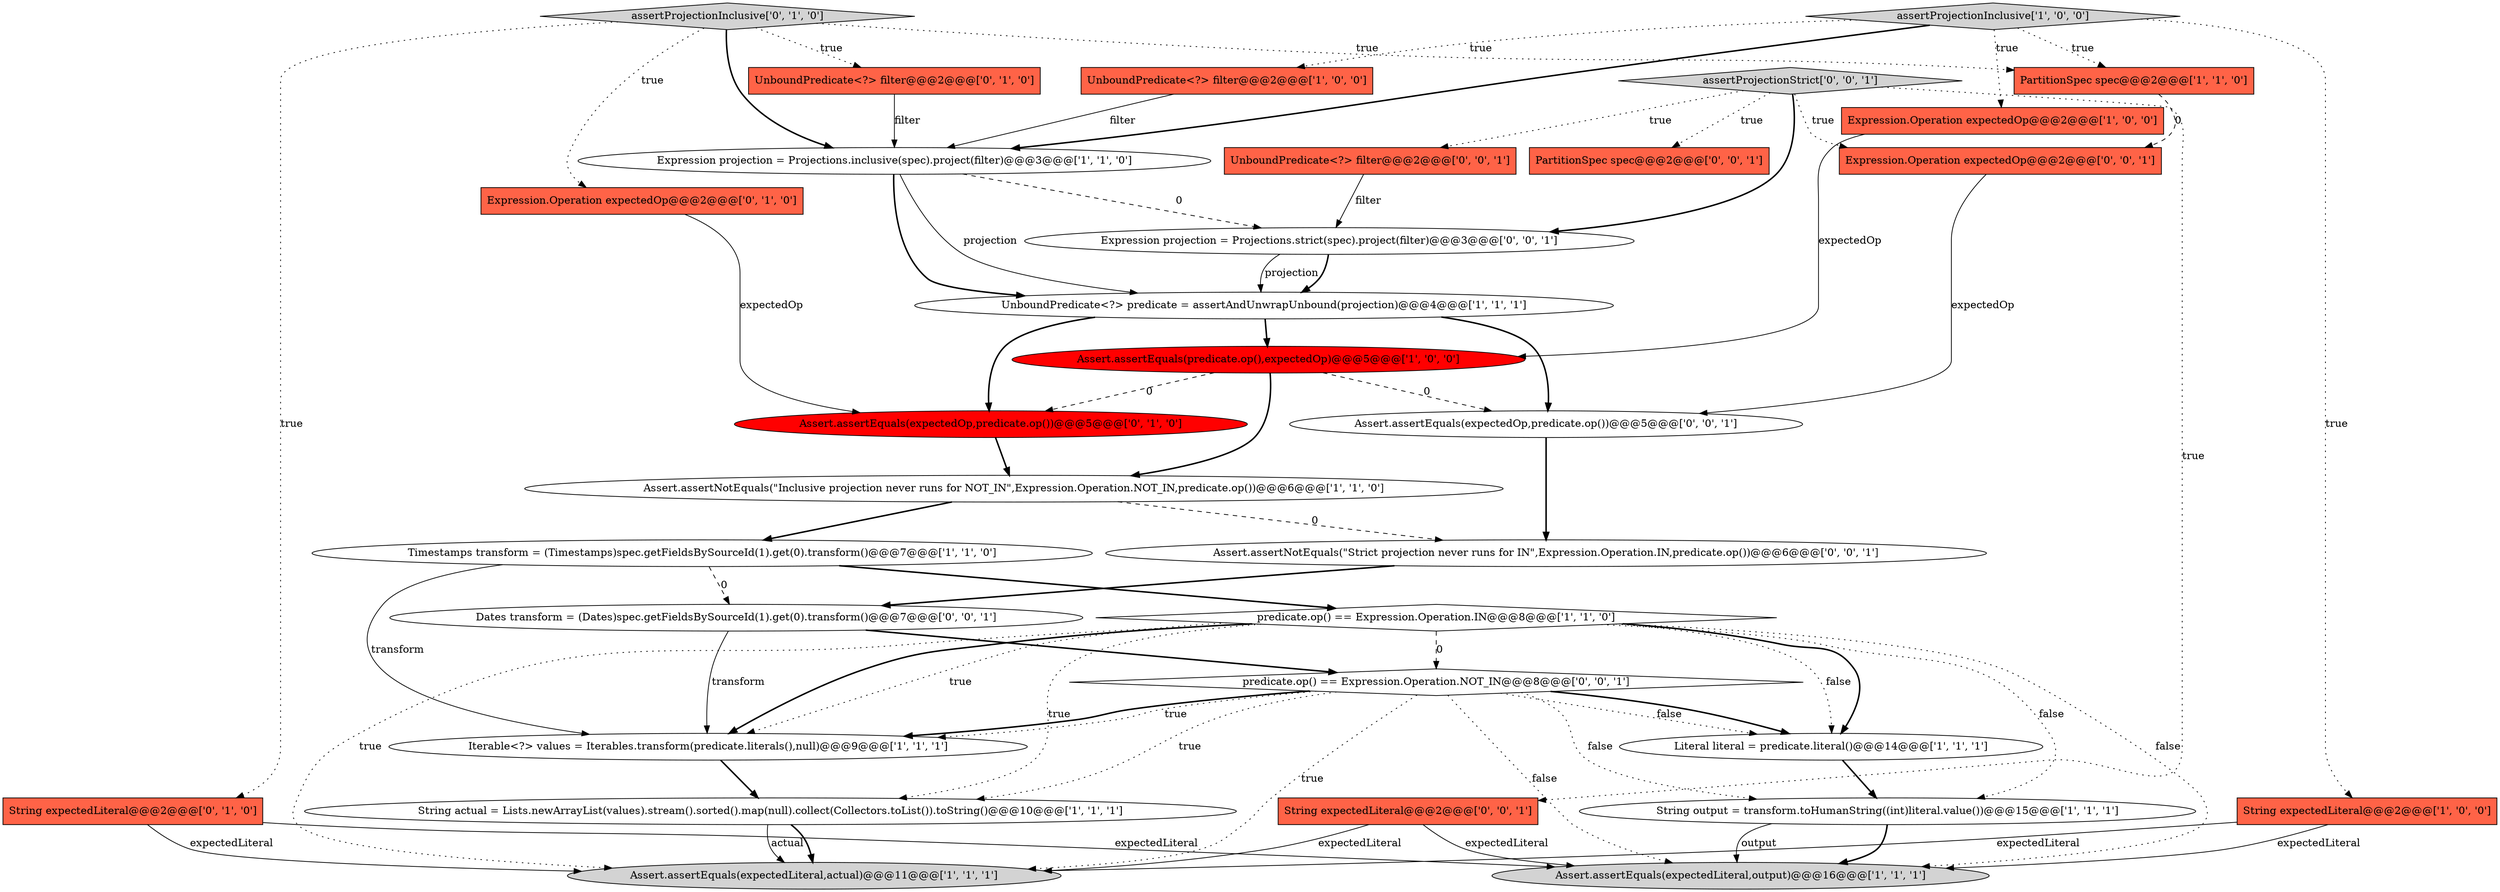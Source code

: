 digraph {
31 [style = filled, label = "Dates transform = (Dates)spec.getFieldsBySourceId(1).get(0).transform()@@@7@@@['0', '0', '1']", fillcolor = white, shape = ellipse image = "AAA0AAABBB3BBB"];
20 [style = filled, label = "Expression.Operation expectedOp@@@2@@@['0', '1', '0']", fillcolor = tomato, shape = box image = "AAA0AAABBB2BBB"];
5 [style = filled, label = "Expression projection = Projections.inclusive(spec).project(filter)@@@3@@@['1', '1', '0']", fillcolor = white, shape = ellipse image = "AAA0AAABBB1BBB"];
4 [style = filled, label = "String actual = Lists.newArrayList(values).stream().sorted().map(null).collect(Collectors.toList()).toString()@@@10@@@['1', '1', '1']", fillcolor = white, shape = ellipse image = "AAA0AAABBB1BBB"];
21 [style = filled, label = "assertProjectionInclusive['0', '1', '0']", fillcolor = lightgray, shape = diamond image = "AAA0AAABBB2BBB"];
6 [style = filled, label = "predicate.op() == Expression.Operation.IN@@@8@@@['1', '1', '0']", fillcolor = white, shape = diamond image = "AAA0AAABBB1BBB"];
24 [style = filled, label = "UnboundPredicate<?> filter@@@2@@@['0', '0', '1']", fillcolor = tomato, shape = box image = "AAA0AAABBB3BBB"];
15 [style = filled, label = "PartitionSpec spec@@@2@@@['1', '1', '0']", fillcolor = tomato, shape = box image = "AAA0AAABBB1BBB"];
11 [style = filled, label = "Literal literal = predicate.literal()@@@14@@@['1', '1', '1']", fillcolor = white, shape = ellipse image = "AAA0AAABBB1BBB"];
19 [style = filled, label = "Assert.assertEquals(expectedOp,predicate.op())@@@5@@@['0', '1', '0']", fillcolor = red, shape = ellipse image = "AAA1AAABBB2BBB"];
25 [style = filled, label = "Assert.assertEquals(expectedOp,predicate.op())@@@5@@@['0', '0', '1']", fillcolor = white, shape = ellipse image = "AAA0AAABBB3BBB"];
27 [style = filled, label = "PartitionSpec spec@@@2@@@['0', '0', '1']", fillcolor = tomato, shape = box image = "AAA0AAABBB3BBB"];
12 [style = filled, label = "Timestamps transform = (Timestamps)spec.getFieldsBySourceId(1).get(0).transform()@@@7@@@['1', '1', '0']", fillcolor = white, shape = ellipse image = "AAA0AAABBB1BBB"];
18 [style = filled, label = "UnboundPredicate<?> filter@@@2@@@['0', '1', '0']", fillcolor = tomato, shape = box image = "AAA0AAABBB2BBB"];
23 [style = filled, label = "Assert.assertNotEquals(\"Strict projection never runs for IN\",Expression.Operation.IN,predicate.op())@@@6@@@['0', '0', '1']", fillcolor = white, shape = ellipse image = "AAA0AAABBB3BBB"];
1 [style = filled, label = "Assert.assertEquals(expectedLiteral,actual)@@@11@@@['1', '1', '1']", fillcolor = lightgray, shape = ellipse image = "AAA0AAABBB1BBB"];
26 [style = filled, label = "String expectedLiteral@@@2@@@['0', '0', '1']", fillcolor = tomato, shape = box image = "AAA0AAABBB3BBB"];
3 [style = filled, label = "Assert.assertEquals(predicate.op(),expectedOp)@@@5@@@['1', '0', '0']", fillcolor = red, shape = ellipse image = "AAA1AAABBB1BBB"];
16 [style = filled, label = "assertProjectionInclusive['1', '0', '0']", fillcolor = lightgray, shape = diamond image = "AAA0AAABBB1BBB"];
13 [style = filled, label = "String expectedLiteral@@@2@@@['1', '0', '0']", fillcolor = tomato, shape = box image = "AAA0AAABBB1BBB"];
17 [style = filled, label = "String expectedLiteral@@@2@@@['0', '1', '0']", fillcolor = tomato, shape = box image = "AAA0AAABBB2BBB"];
30 [style = filled, label = "Expression projection = Projections.strict(spec).project(filter)@@@3@@@['0', '0', '1']", fillcolor = white, shape = ellipse image = "AAA0AAABBB3BBB"];
28 [style = filled, label = "Expression.Operation expectedOp@@@2@@@['0', '0', '1']", fillcolor = tomato, shape = box image = "AAA0AAABBB3BBB"];
7 [style = filled, label = "UnboundPredicate<?> filter@@@2@@@['1', '0', '0']", fillcolor = tomato, shape = box image = "AAA0AAABBB1BBB"];
8 [style = filled, label = "Iterable<?> values = Iterables.transform(predicate.literals(),null)@@@9@@@['1', '1', '1']", fillcolor = white, shape = ellipse image = "AAA0AAABBB1BBB"];
2 [style = filled, label = "UnboundPredicate<?> predicate = assertAndUnwrapUnbound(projection)@@@4@@@['1', '1', '1']", fillcolor = white, shape = ellipse image = "AAA0AAABBB1BBB"];
29 [style = filled, label = "predicate.op() == Expression.Operation.NOT_IN@@@8@@@['0', '0', '1']", fillcolor = white, shape = diamond image = "AAA0AAABBB3BBB"];
0 [style = filled, label = "Assert.assertNotEquals(\"Inclusive projection never runs for NOT_IN\",Expression.Operation.NOT_IN,predicate.op())@@@6@@@['1', '1', '0']", fillcolor = white, shape = ellipse image = "AAA0AAABBB1BBB"];
9 [style = filled, label = "Assert.assertEquals(expectedLiteral,output)@@@16@@@['1', '1', '1']", fillcolor = lightgray, shape = ellipse image = "AAA0AAABBB1BBB"];
22 [style = filled, label = "assertProjectionStrict['0', '0', '1']", fillcolor = lightgray, shape = diamond image = "AAA0AAABBB3BBB"];
14 [style = filled, label = "String output = transform.toHumanString((int)literal.value())@@@15@@@['1', '1', '1']", fillcolor = white, shape = ellipse image = "AAA0AAABBB1BBB"];
10 [style = filled, label = "Expression.Operation expectedOp@@@2@@@['1', '0', '0']", fillcolor = tomato, shape = box image = "AAA0AAABBB1BBB"];
28->25 [style = solid, label="expectedOp"];
23->31 [style = bold, label=""];
20->19 [style = solid, label="expectedOp"];
29->8 [style = bold, label=""];
6->11 [style = dotted, label="false"];
29->4 [style = dotted, label="true"];
29->1 [style = dotted, label="true"];
29->11 [style = dotted, label="false"];
2->19 [style = bold, label=""];
21->20 [style = dotted, label="true"];
15->28 [style = dashed, label="0"];
16->13 [style = dotted, label="true"];
18->5 [style = solid, label="filter"];
11->14 [style = bold, label=""];
21->15 [style = dotted, label="true"];
21->18 [style = dotted, label="true"];
25->23 [style = bold, label=""];
10->3 [style = solid, label="expectedOp"];
26->1 [style = solid, label="expectedLiteral"];
7->5 [style = solid, label="filter"];
24->30 [style = solid, label="filter"];
2->3 [style = bold, label=""];
12->8 [style = solid, label="transform"];
0->12 [style = bold, label=""];
0->23 [style = dashed, label="0"];
6->1 [style = dotted, label="true"];
6->9 [style = dotted, label="false"];
22->28 [style = dotted, label="true"];
12->31 [style = dashed, label="0"];
31->29 [style = bold, label=""];
21->17 [style = dotted, label="true"];
22->24 [style = dotted, label="true"];
12->6 [style = bold, label=""];
16->10 [style = dotted, label="true"];
6->14 [style = dotted, label="false"];
22->30 [style = bold, label=""];
3->0 [style = bold, label=""];
19->0 [style = bold, label=""];
29->8 [style = dotted, label="true"];
14->9 [style = solid, label="output"];
3->19 [style = dashed, label="0"];
16->7 [style = dotted, label="true"];
21->5 [style = bold, label=""];
29->9 [style = dotted, label="false"];
5->2 [style = bold, label=""];
6->29 [style = dashed, label="0"];
6->4 [style = dotted, label="true"];
5->2 [style = solid, label="projection"];
22->26 [style = dotted, label="true"];
17->1 [style = solid, label="expectedLiteral"];
31->8 [style = solid, label="transform"];
6->8 [style = dotted, label="true"];
5->30 [style = dashed, label="0"];
30->2 [style = solid, label="projection"];
6->11 [style = bold, label=""];
22->27 [style = dotted, label="true"];
6->8 [style = bold, label=""];
16->5 [style = bold, label=""];
26->9 [style = solid, label="expectedLiteral"];
4->1 [style = solid, label="actual"];
4->1 [style = bold, label=""];
14->9 [style = bold, label=""];
13->1 [style = solid, label="expectedLiteral"];
8->4 [style = bold, label=""];
30->2 [style = bold, label=""];
29->14 [style = dotted, label="false"];
2->25 [style = bold, label=""];
29->11 [style = bold, label=""];
17->9 [style = solid, label="expectedLiteral"];
13->9 [style = solid, label="expectedLiteral"];
16->15 [style = dotted, label="true"];
3->25 [style = dashed, label="0"];
}
